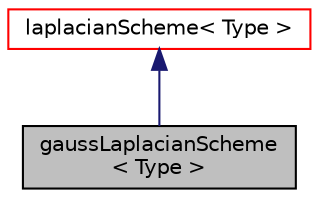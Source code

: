 digraph "gaussLaplacianScheme&lt; Type &gt;"
{
  bgcolor="transparent";
  edge [fontname="Helvetica",fontsize="10",labelfontname="Helvetica",labelfontsize="10"];
  node [fontname="Helvetica",fontsize="10",shape=record];
  Node1 [label="gaussLaplacianScheme\l\< Type \>",height=0.2,width=0.4,color="black", fillcolor="grey75", style="filled" fontcolor="black"];
  Node2 -> Node1 [dir="back",color="midnightblue",fontsize="10",style="solid",fontname="Helvetica"];
  Node2 [label="laplacianScheme\< Type \>",height=0.2,width=0.4,color="red",URL="$classFoam_1_1fa_1_1laplacianScheme.html",tooltip="Abstract base class for finite area calculus laplacian schemes. "];
}
